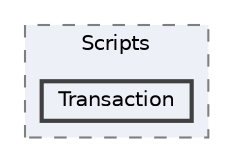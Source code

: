 digraph "Starknet Unity/Rpc/Scripts/Transaction"
{
 // LATEX_PDF_SIZE
  bgcolor="transparent";
  edge [fontname=Helvetica,fontsize=10,labelfontname=Helvetica,labelfontsize=10];
  node [fontname=Helvetica,fontsize=10,shape=box,height=0.2,width=0.4];
  compound=true
  subgraph clusterdir_07746c64e0e408716bbc268e44e36bf8 {
    graph [ bgcolor="#edf0f7", pencolor="grey50", label="Scripts", fontname=Helvetica,fontsize=10 style="filled,dashed", URL="dir_07746c64e0e408716bbc268e44e36bf8.html",tooltip=""]
  dir_a0dfd854a3fd1ba827516e02306e0324 [label="Transaction", fillcolor="#edf0f7", color="grey25", style="filled,bold", URL="dir_a0dfd854a3fd1ba827516e02306e0324.html",tooltip=""];
  }
}
